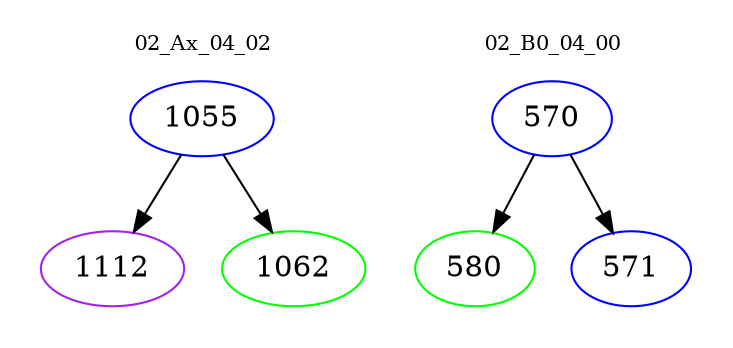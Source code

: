 digraph{
subgraph cluster_0 {
color = white
label = "02_Ax_04_02";
fontsize=10;
T0_1055 [label="1055", color="blue"]
T0_1055 -> T0_1112 [color="black"]
T0_1112 [label="1112", color="purple"]
T0_1055 -> T0_1062 [color="black"]
T0_1062 [label="1062", color="green"]
}
subgraph cluster_1 {
color = white
label = "02_B0_04_00";
fontsize=10;
T1_570 [label="570", color="blue"]
T1_570 -> T1_580 [color="black"]
T1_580 [label="580", color="green"]
T1_570 -> T1_571 [color="black"]
T1_571 [label="571", color="blue"]
}
}
